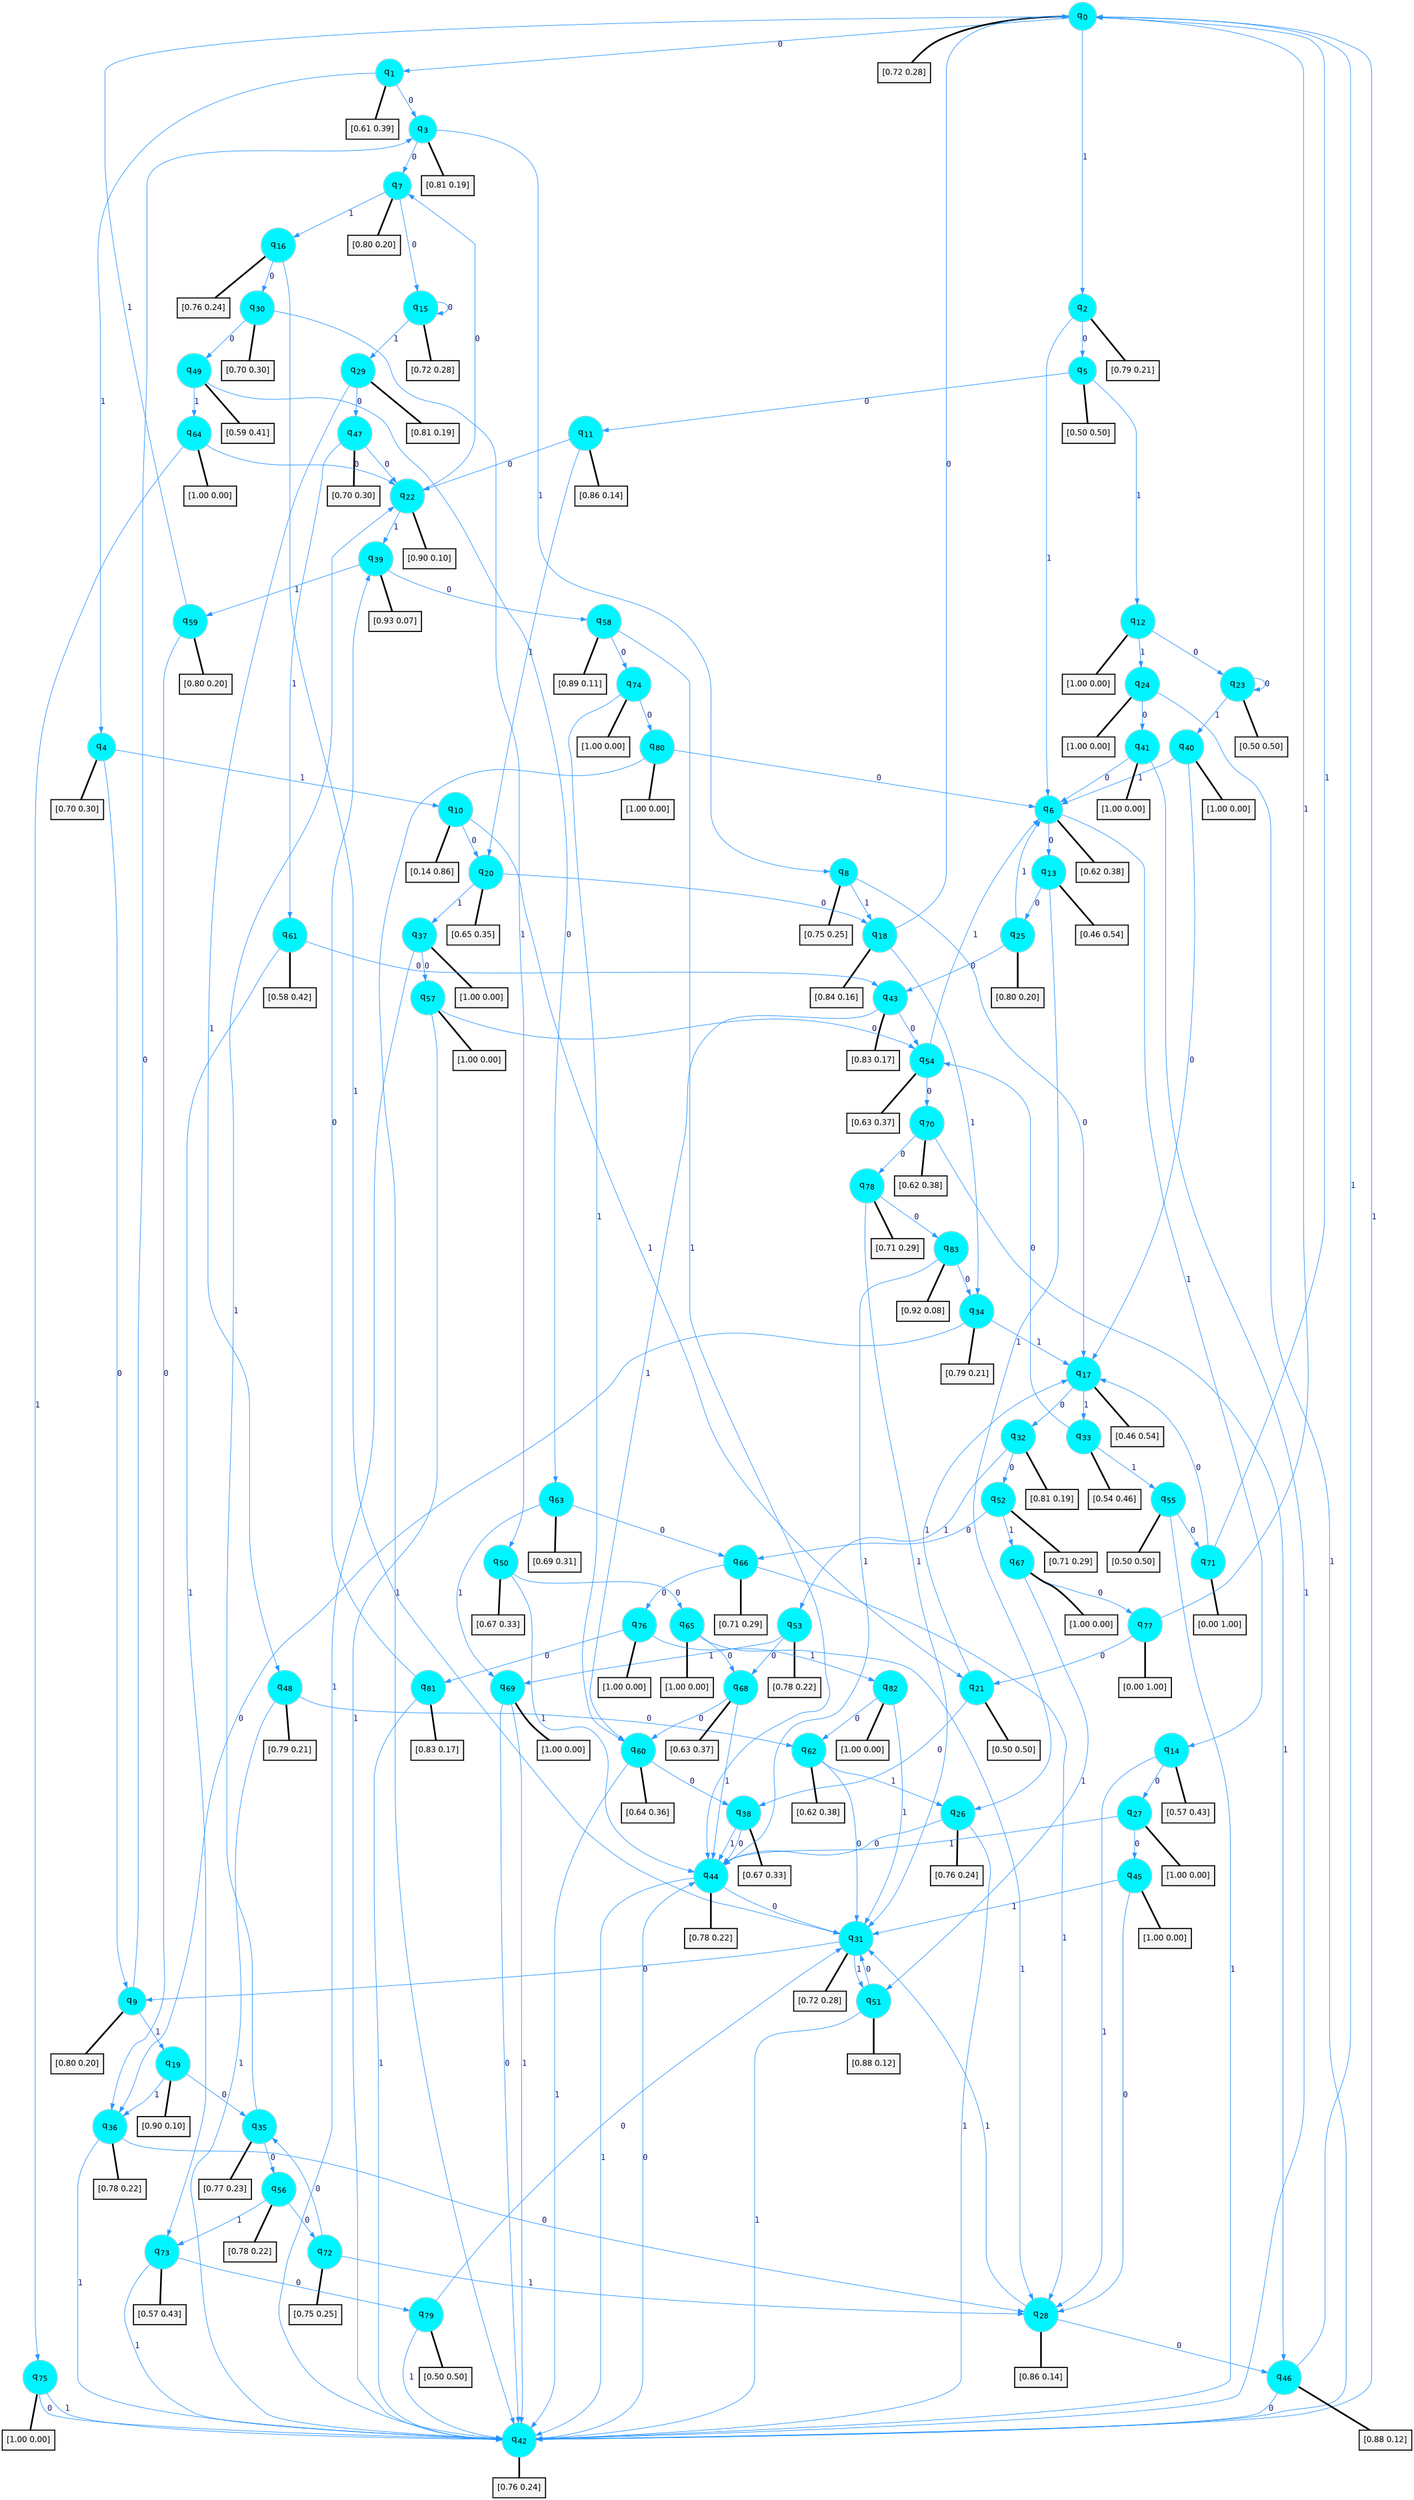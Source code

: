 digraph G {
graph [
bgcolor=transparent, dpi=300, rankdir=TD, size="40,25"];
node [
color=gray, fillcolor=turquoise1, fontcolor=black, fontname=Helvetica, fontsize=16, fontweight=bold, shape=circle, style=filled];
edge [
arrowsize=1, color=dodgerblue1, fontcolor=midnightblue, fontname=courier, fontweight=bold, penwidth=1, style=solid, weight=20];
0[label=<q<SUB>0</SUB>>];
1[label=<q<SUB>1</SUB>>];
2[label=<q<SUB>2</SUB>>];
3[label=<q<SUB>3</SUB>>];
4[label=<q<SUB>4</SUB>>];
5[label=<q<SUB>5</SUB>>];
6[label=<q<SUB>6</SUB>>];
7[label=<q<SUB>7</SUB>>];
8[label=<q<SUB>8</SUB>>];
9[label=<q<SUB>9</SUB>>];
10[label=<q<SUB>10</SUB>>];
11[label=<q<SUB>11</SUB>>];
12[label=<q<SUB>12</SUB>>];
13[label=<q<SUB>13</SUB>>];
14[label=<q<SUB>14</SUB>>];
15[label=<q<SUB>15</SUB>>];
16[label=<q<SUB>16</SUB>>];
17[label=<q<SUB>17</SUB>>];
18[label=<q<SUB>18</SUB>>];
19[label=<q<SUB>19</SUB>>];
20[label=<q<SUB>20</SUB>>];
21[label=<q<SUB>21</SUB>>];
22[label=<q<SUB>22</SUB>>];
23[label=<q<SUB>23</SUB>>];
24[label=<q<SUB>24</SUB>>];
25[label=<q<SUB>25</SUB>>];
26[label=<q<SUB>26</SUB>>];
27[label=<q<SUB>27</SUB>>];
28[label=<q<SUB>28</SUB>>];
29[label=<q<SUB>29</SUB>>];
30[label=<q<SUB>30</SUB>>];
31[label=<q<SUB>31</SUB>>];
32[label=<q<SUB>32</SUB>>];
33[label=<q<SUB>33</SUB>>];
34[label=<q<SUB>34</SUB>>];
35[label=<q<SUB>35</SUB>>];
36[label=<q<SUB>36</SUB>>];
37[label=<q<SUB>37</SUB>>];
38[label=<q<SUB>38</SUB>>];
39[label=<q<SUB>39</SUB>>];
40[label=<q<SUB>40</SUB>>];
41[label=<q<SUB>41</SUB>>];
42[label=<q<SUB>42</SUB>>];
43[label=<q<SUB>43</SUB>>];
44[label=<q<SUB>44</SUB>>];
45[label=<q<SUB>45</SUB>>];
46[label=<q<SUB>46</SUB>>];
47[label=<q<SUB>47</SUB>>];
48[label=<q<SUB>48</SUB>>];
49[label=<q<SUB>49</SUB>>];
50[label=<q<SUB>50</SUB>>];
51[label=<q<SUB>51</SUB>>];
52[label=<q<SUB>52</SUB>>];
53[label=<q<SUB>53</SUB>>];
54[label=<q<SUB>54</SUB>>];
55[label=<q<SUB>55</SUB>>];
56[label=<q<SUB>56</SUB>>];
57[label=<q<SUB>57</SUB>>];
58[label=<q<SUB>58</SUB>>];
59[label=<q<SUB>59</SUB>>];
60[label=<q<SUB>60</SUB>>];
61[label=<q<SUB>61</SUB>>];
62[label=<q<SUB>62</SUB>>];
63[label=<q<SUB>63</SUB>>];
64[label=<q<SUB>64</SUB>>];
65[label=<q<SUB>65</SUB>>];
66[label=<q<SUB>66</SUB>>];
67[label=<q<SUB>67</SUB>>];
68[label=<q<SUB>68</SUB>>];
69[label=<q<SUB>69</SUB>>];
70[label=<q<SUB>70</SUB>>];
71[label=<q<SUB>71</SUB>>];
72[label=<q<SUB>72</SUB>>];
73[label=<q<SUB>73</SUB>>];
74[label=<q<SUB>74</SUB>>];
75[label=<q<SUB>75</SUB>>];
76[label=<q<SUB>76</SUB>>];
77[label=<q<SUB>77</SUB>>];
78[label=<q<SUB>78</SUB>>];
79[label=<q<SUB>79</SUB>>];
80[label=<q<SUB>80</SUB>>];
81[label=<q<SUB>81</SUB>>];
82[label=<q<SUB>82</SUB>>];
83[label=<q<SUB>83</SUB>>];
84[label="[0.72 0.28]", shape=box,fontcolor=black, fontname=Helvetica, fontsize=14, penwidth=2, fillcolor=whitesmoke,color=black];
85[label="[0.61 0.39]", shape=box,fontcolor=black, fontname=Helvetica, fontsize=14, penwidth=2, fillcolor=whitesmoke,color=black];
86[label="[0.79 0.21]", shape=box,fontcolor=black, fontname=Helvetica, fontsize=14, penwidth=2, fillcolor=whitesmoke,color=black];
87[label="[0.81 0.19]", shape=box,fontcolor=black, fontname=Helvetica, fontsize=14, penwidth=2, fillcolor=whitesmoke,color=black];
88[label="[0.70 0.30]", shape=box,fontcolor=black, fontname=Helvetica, fontsize=14, penwidth=2, fillcolor=whitesmoke,color=black];
89[label="[0.50 0.50]", shape=box,fontcolor=black, fontname=Helvetica, fontsize=14, penwidth=2, fillcolor=whitesmoke,color=black];
90[label="[0.62 0.38]", shape=box,fontcolor=black, fontname=Helvetica, fontsize=14, penwidth=2, fillcolor=whitesmoke,color=black];
91[label="[0.80 0.20]", shape=box,fontcolor=black, fontname=Helvetica, fontsize=14, penwidth=2, fillcolor=whitesmoke,color=black];
92[label="[0.75 0.25]", shape=box,fontcolor=black, fontname=Helvetica, fontsize=14, penwidth=2, fillcolor=whitesmoke,color=black];
93[label="[0.80 0.20]", shape=box,fontcolor=black, fontname=Helvetica, fontsize=14, penwidth=2, fillcolor=whitesmoke,color=black];
94[label="[0.14 0.86]", shape=box,fontcolor=black, fontname=Helvetica, fontsize=14, penwidth=2, fillcolor=whitesmoke,color=black];
95[label="[0.86 0.14]", shape=box,fontcolor=black, fontname=Helvetica, fontsize=14, penwidth=2, fillcolor=whitesmoke,color=black];
96[label="[1.00 0.00]", shape=box,fontcolor=black, fontname=Helvetica, fontsize=14, penwidth=2, fillcolor=whitesmoke,color=black];
97[label="[0.46 0.54]", shape=box,fontcolor=black, fontname=Helvetica, fontsize=14, penwidth=2, fillcolor=whitesmoke,color=black];
98[label="[0.57 0.43]", shape=box,fontcolor=black, fontname=Helvetica, fontsize=14, penwidth=2, fillcolor=whitesmoke,color=black];
99[label="[0.72 0.28]", shape=box,fontcolor=black, fontname=Helvetica, fontsize=14, penwidth=2, fillcolor=whitesmoke,color=black];
100[label="[0.76 0.24]", shape=box,fontcolor=black, fontname=Helvetica, fontsize=14, penwidth=2, fillcolor=whitesmoke,color=black];
101[label="[0.46 0.54]", shape=box,fontcolor=black, fontname=Helvetica, fontsize=14, penwidth=2, fillcolor=whitesmoke,color=black];
102[label="[0.84 0.16]", shape=box,fontcolor=black, fontname=Helvetica, fontsize=14, penwidth=2, fillcolor=whitesmoke,color=black];
103[label="[0.90 0.10]", shape=box,fontcolor=black, fontname=Helvetica, fontsize=14, penwidth=2, fillcolor=whitesmoke,color=black];
104[label="[0.65 0.35]", shape=box,fontcolor=black, fontname=Helvetica, fontsize=14, penwidth=2, fillcolor=whitesmoke,color=black];
105[label="[0.50 0.50]", shape=box,fontcolor=black, fontname=Helvetica, fontsize=14, penwidth=2, fillcolor=whitesmoke,color=black];
106[label="[0.90 0.10]", shape=box,fontcolor=black, fontname=Helvetica, fontsize=14, penwidth=2, fillcolor=whitesmoke,color=black];
107[label="[0.50 0.50]", shape=box,fontcolor=black, fontname=Helvetica, fontsize=14, penwidth=2, fillcolor=whitesmoke,color=black];
108[label="[1.00 0.00]", shape=box,fontcolor=black, fontname=Helvetica, fontsize=14, penwidth=2, fillcolor=whitesmoke,color=black];
109[label="[0.80 0.20]", shape=box,fontcolor=black, fontname=Helvetica, fontsize=14, penwidth=2, fillcolor=whitesmoke,color=black];
110[label="[0.76 0.24]", shape=box,fontcolor=black, fontname=Helvetica, fontsize=14, penwidth=2, fillcolor=whitesmoke,color=black];
111[label="[1.00 0.00]", shape=box,fontcolor=black, fontname=Helvetica, fontsize=14, penwidth=2, fillcolor=whitesmoke,color=black];
112[label="[0.86 0.14]", shape=box,fontcolor=black, fontname=Helvetica, fontsize=14, penwidth=2, fillcolor=whitesmoke,color=black];
113[label="[0.81 0.19]", shape=box,fontcolor=black, fontname=Helvetica, fontsize=14, penwidth=2, fillcolor=whitesmoke,color=black];
114[label="[0.70 0.30]", shape=box,fontcolor=black, fontname=Helvetica, fontsize=14, penwidth=2, fillcolor=whitesmoke,color=black];
115[label="[0.72 0.28]", shape=box,fontcolor=black, fontname=Helvetica, fontsize=14, penwidth=2, fillcolor=whitesmoke,color=black];
116[label="[0.81 0.19]", shape=box,fontcolor=black, fontname=Helvetica, fontsize=14, penwidth=2, fillcolor=whitesmoke,color=black];
117[label="[0.54 0.46]", shape=box,fontcolor=black, fontname=Helvetica, fontsize=14, penwidth=2, fillcolor=whitesmoke,color=black];
118[label="[0.79 0.21]", shape=box,fontcolor=black, fontname=Helvetica, fontsize=14, penwidth=2, fillcolor=whitesmoke,color=black];
119[label="[0.77 0.23]", shape=box,fontcolor=black, fontname=Helvetica, fontsize=14, penwidth=2, fillcolor=whitesmoke,color=black];
120[label="[0.78 0.22]", shape=box,fontcolor=black, fontname=Helvetica, fontsize=14, penwidth=2, fillcolor=whitesmoke,color=black];
121[label="[1.00 0.00]", shape=box,fontcolor=black, fontname=Helvetica, fontsize=14, penwidth=2, fillcolor=whitesmoke,color=black];
122[label="[0.67 0.33]", shape=box,fontcolor=black, fontname=Helvetica, fontsize=14, penwidth=2, fillcolor=whitesmoke,color=black];
123[label="[0.93 0.07]", shape=box,fontcolor=black, fontname=Helvetica, fontsize=14, penwidth=2, fillcolor=whitesmoke,color=black];
124[label="[1.00 0.00]", shape=box,fontcolor=black, fontname=Helvetica, fontsize=14, penwidth=2, fillcolor=whitesmoke,color=black];
125[label="[1.00 0.00]", shape=box,fontcolor=black, fontname=Helvetica, fontsize=14, penwidth=2, fillcolor=whitesmoke,color=black];
126[label="[0.76 0.24]", shape=box,fontcolor=black, fontname=Helvetica, fontsize=14, penwidth=2, fillcolor=whitesmoke,color=black];
127[label="[0.83 0.17]", shape=box,fontcolor=black, fontname=Helvetica, fontsize=14, penwidth=2, fillcolor=whitesmoke,color=black];
128[label="[0.78 0.22]", shape=box,fontcolor=black, fontname=Helvetica, fontsize=14, penwidth=2, fillcolor=whitesmoke,color=black];
129[label="[1.00 0.00]", shape=box,fontcolor=black, fontname=Helvetica, fontsize=14, penwidth=2, fillcolor=whitesmoke,color=black];
130[label="[0.88 0.12]", shape=box,fontcolor=black, fontname=Helvetica, fontsize=14, penwidth=2, fillcolor=whitesmoke,color=black];
131[label="[0.70 0.30]", shape=box,fontcolor=black, fontname=Helvetica, fontsize=14, penwidth=2, fillcolor=whitesmoke,color=black];
132[label="[0.79 0.21]", shape=box,fontcolor=black, fontname=Helvetica, fontsize=14, penwidth=2, fillcolor=whitesmoke,color=black];
133[label="[0.59 0.41]", shape=box,fontcolor=black, fontname=Helvetica, fontsize=14, penwidth=2, fillcolor=whitesmoke,color=black];
134[label="[0.67 0.33]", shape=box,fontcolor=black, fontname=Helvetica, fontsize=14, penwidth=2, fillcolor=whitesmoke,color=black];
135[label="[0.88 0.12]", shape=box,fontcolor=black, fontname=Helvetica, fontsize=14, penwidth=2, fillcolor=whitesmoke,color=black];
136[label="[0.71 0.29]", shape=box,fontcolor=black, fontname=Helvetica, fontsize=14, penwidth=2, fillcolor=whitesmoke,color=black];
137[label="[0.78 0.22]", shape=box,fontcolor=black, fontname=Helvetica, fontsize=14, penwidth=2, fillcolor=whitesmoke,color=black];
138[label="[0.63 0.37]", shape=box,fontcolor=black, fontname=Helvetica, fontsize=14, penwidth=2, fillcolor=whitesmoke,color=black];
139[label="[0.50 0.50]", shape=box,fontcolor=black, fontname=Helvetica, fontsize=14, penwidth=2, fillcolor=whitesmoke,color=black];
140[label="[0.78 0.22]", shape=box,fontcolor=black, fontname=Helvetica, fontsize=14, penwidth=2, fillcolor=whitesmoke,color=black];
141[label="[1.00 0.00]", shape=box,fontcolor=black, fontname=Helvetica, fontsize=14, penwidth=2, fillcolor=whitesmoke,color=black];
142[label="[0.89 0.11]", shape=box,fontcolor=black, fontname=Helvetica, fontsize=14, penwidth=2, fillcolor=whitesmoke,color=black];
143[label="[0.80 0.20]", shape=box,fontcolor=black, fontname=Helvetica, fontsize=14, penwidth=2, fillcolor=whitesmoke,color=black];
144[label="[0.64 0.36]", shape=box,fontcolor=black, fontname=Helvetica, fontsize=14, penwidth=2, fillcolor=whitesmoke,color=black];
145[label="[0.58 0.42]", shape=box,fontcolor=black, fontname=Helvetica, fontsize=14, penwidth=2, fillcolor=whitesmoke,color=black];
146[label="[0.62 0.38]", shape=box,fontcolor=black, fontname=Helvetica, fontsize=14, penwidth=2, fillcolor=whitesmoke,color=black];
147[label="[0.69 0.31]", shape=box,fontcolor=black, fontname=Helvetica, fontsize=14, penwidth=2, fillcolor=whitesmoke,color=black];
148[label="[1.00 0.00]", shape=box,fontcolor=black, fontname=Helvetica, fontsize=14, penwidth=2, fillcolor=whitesmoke,color=black];
149[label="[1.00 0.00]", shape=box,fontcolor=black, fontname=Helvetica, fontsize=14, penwidth=2, fillcolor=whitesmoke,color=black];
150[label="[0.71 0.29]", shape=box,fontcolor=black, fontname=Helvetica, fontsize=14, penwidth=2, fillcolor=whitesmoke,color=black];
151[label="[1.00 0.00]", shape=box,fontcolor=black, fontname=Helvetica, fontsize=14, penwidth=2, fillcolor=whitesmoke,color=black];
152[label="[0.63 0.37]", shape=box,fontcolor=black, fontname=Helvetica, fontsize=14, penwidth=2, fillcolor=whitesmoke,color=black];
153[label="[1.00 0.00]", shape=box,fontcolor=black, fontname=Helvetica, fontsize=14, penwidth=2, fillcolor=whitesmoke,color=black];
154[label="[0.62 0.38]", shape=box,fontcolor=black, fontname=Helvetica, fontsize=14, penwidth=2, fillcolor=whitesmoke,color=black];
155[label="[0.00 1.00]", shape=box,fontcolor=black, fontname=Helvetica, fontsize=14, penwidth=2, fillcolor=whitesmoke,color=black];
156[label="[0.75 0.25]", shape=box,fontcolor=black, fontname=Helvetica, fontsize=14, penwidth=2, fillcolor=whitesmoke,color=black];
157[label="[0.57 0.43]", shape=box,fontcolor=black, fontname=Helvetica, fontsize=14, penwidth=2, fillcolor=whitesmoke,color=black];
158[label="[1.00 0.00]", shape=box,fontcolor=black, fontname=Helvetica, fontsize=14, penwidth=2, fillcolor=whitesmoke,color=black];
159[label="[1.00 0.00]", shape=box,fontcolor=black, fontname=Helvetica, fontsize=14, penwidth=2, fillcolor=whitesmoke,color=black];
160[label="[1.00 0.00]", shape=box,fontcolor=black, fontname=Helvetica, fontsize=14, penwidth=2, fillcolor=whitesmoke,color=black];
161[label="[0.00 1.00]", shape=box,fontcolor=black, fontname=Helvetica, fontsize=14, penwidth=2, fillcolor=whitesmoke,color=black];
162[label="[0.71 0.29]", shape=box,fontcolor=black, fontname=Helvetica, fontsize=14, penwidth=2, fillcolor=whitesmoke,color=black];
163[label="[0.50 0.50]", shape=box,fontcolor=black, fontname=Helvetica, fontsize=14, penwidth=2, fillcolor=whitesmoke,color=black];
164[label="[1.00 0.00]", shape=box,fontcolor=black, fontname=Helvetica, fontsize=14, penwidth=2, fillcolor=whitesmoke,color=black];
165[label="[0.83 0.17]", shape=box,fontcolor=black, fontname=Helvetica, fontsize=14, penwidth=2, fillcolor=whitesmoke,color=black];
166[label="[1.00 0.00]", shape=box,fontcolor=black, fontname=Helvetica, fontsize=14, penwidth=2, fillcolor=whitesmoke,color=black];
167[label="[0.92 0.08]", shape=box,fontcolor=black, fontname=Helvetica, fontsize=14, penwidth=2, fillcolor=whitesmoke,color=black];
0->1 [label=0];
0->2 [label=1];
0->84 [arrowhead=none, penwidth=3,color=black];
1->3 [label=0];
1->4 [label=1];
1->85 [arrowhead=none, penwidth=3,color=black];
2->5 [label=0];
2->6 [label=1];
2->86 [arrowhead=none, penwidth=3,color=black];
3->7 [label=0];
3->8 [label=1];
3->87 [arrowhead=none, penwidth=3,color=black];
4->9 [label=0];
4->10 [label=1];
4->88 [arrowhead=none, penwidth=3,color=black];
5->11 [label=0];
5->12 [label=1];
5->89 [arrowhead=none, penwidth=3,color=black];
6->13 [label=0];
6->14 [label=1];
6->90 [arrowhead=none, penwidth=3,color=black];
7->15 [label=0];
7->16 [label=1];
7->91 [arrowhead=none, penwidth=3,color=black];
8->17 [label=0];
8->18 [label=1];
8->92 [arrowhead=none, penwidth=3,color=black];
9->3 [label=0];
9->19 [label=1];
9->93 [arrowhead=none, penwidth=3,color=black];
10->20 [label=0];
10->21 [label=1];
10->94 [arrowhead=none, penwidth=3,color=black];
11->22 [label=0];
11->20 [label=1];
11->95 [arrowhead=none, penwidth=3,color=black];
12->23 [label=0];
12->24 [label=1];
12->96 [arrowhead=none, penwidth=3,color=black];
13->25 [label=0];
13->26 [label=1];
13->97 [arrowhead=none, penwidth=3,color=black];
14->27 [label=0];
14->28 [label=1];
14->98 [arrowhead=none, penwidth=3,color=black];
15->15 [label=0];
15->29 [label=1];
15->99 [arrowhead=none, penwidth=3,color=black];
16->30 [label=0];
16->31 [label=1];
16->100 [arrowhead=none, penwidth=3,color=black];
17->32 [label=0];
17->33 [label=1];
17->101 [arrowhead=none, penwidth=3,color=black];
18->0 [label=0];
18->34 [label=1];
18->102 [arrowhead=none, penwidth=3,color=black];
19->35 [label=0];
19->36 [label=1];
19->103 [arrowhead=none, penwidth=3,color=black];
20->18 [label=0];
20->37 [label=1];
20->104 [arrowhead=none, penwidth=3,color=black];
21->38 [label=0];
21->17 [label=1];
21->105 [arrowhead=none, penwidth=3,color=black];
22->7 [label=0];
22->39 [label=1];
22->106 [arrowhead=none, penwidth=3,color=black];
23->23 [label=0];
23->40 [label=1];
23->107 [arrowhead=none, penwidth=3,color=black];
24->41 [label=0];
24->42 [label=1];
24->108 [arrowhead=none, penwidth=3,color=black];
25->43 [label=0];
25->6 [label=1];
25->109 [arrowhead=none, penwidth=3,color=black];
26->44 [label=0];
26->42 [label=1];
26->110 [arrowhead=none, penwidth=3,color=black];
27->45 [label=0];
27->44 [label=1];
27->111 [arrowhead=none, penwidth=3,color=black];
28->46 [label=0];
28->31 [label=1];
28->112 [arrowhead=none, penwidth=3,color=black];
29->47 [label=0];
29->48 [label=1];
29->113 [arrowhead=none, penwidth=3,color=black];
30->49 [label=0];
30->50 [label=1];
30->114 [arrowhead=none, penwidth=3,color=black];
31->9 [label=0];
31->51 [label=1];
31->115 [arrowhead=none, penwidth=3,color=black];
32->52 [label=0];
32->53 [label=1];
32->116 [arrowhead=none, penwidth=3,color=black];
33->54 [label=0];
33->55 [label=1];
33->117 [arrowhead=none, penwidth=3,color=black];
34->36 [label=0];
34->17 [label=1];
34->118 [arrowhead=none, penwidth=3,color=black];
35->56 [label=0];
35->22 [label=1];
35->119 [arrowhead=none, penwidth=3,color=black];
36->28 [label=0];
36->42 [label=1];
36->120 [arrowhead=none, penwidth=3,color=black];
37->57 [label=0];
37->42 [label=1];
37->121 [arrowhead=none, penwidth=3,color=black];
38->44 [label=0];
38->44 [label=1];
38->122 [arrowhead=none, penwidth=3,color=black];
39->58 [label=0];
39->59 [label=1];
39->123 [arrowhead=none, penwidth=3,color=black];
40->17 [label=0];
40->6 [label=1];
40->124 [arrowhead=none, penwidth=3,color=black];
41->6 [label=0];
41->42 [label=1];
41->125 [arrowhead=none, penwidth=3,color=black];
42->44 [label=0];
42->0 [label=1];
42->126 [arrowhead=none, penwidth=3,color=black];
43->54 [label=0];
43->60 [label=1];
43->127 [arrowhead=none, penwidth=3,color=black];
44->31 [label=0];
44->42 [label=1];
44->128 [arrowhead=none, penwidth=3,color=black];
45->28 [label=0];
45->31 [label=1];
45->129 [arrowhead=none, penwidth=3,color=black];
46->42 [label=0];
46->0 [label=1];
46->130 [arrowhead=none, penwidth=3,color=black];
47->22 [label=0];
47->61 [label=1];
47->131 [arrowhead=none, penwidth=3,color=black];
48->62 [label=0];
48->42 [label=1];
48->132 [arrowhead=none, penwidth=3,color=black];
49->63 [label=0];
49->64 [label=1];
49->133 [arrowhead=none, penwidth=3,color=black];
50->65 [label=0];
50->44 [label=1];
50->134 [arrowhead=none, penwidth=3,color=black];
51->31 [label=0];
51->42 [label=1];
51->135 [arrowhead=none, penwidth=3,color=black];
52->66 [label=0];
52->67 [label=1];
52->136 [arrowhead=none, penwidth=3,color=black];
53->68 [label=0];
53->69 [label=1];
53->137 [arrowhead=none, penwidth=3,color=black];
54->70 [label=0];
54->6 [label=1];
54->138 [arrowhead=none, penwidth=3,color=black];
55->71 [label=0];
55->42 [label=1];
55->139 [arrowhead=none, penwidth=3,color=black];
56->72 [label=0];
56->73 [label=1];
56->140 [arrowhead=none, penwidth=3,color=black];
57->54 [label=0];
57->42 [label=1];
57->141 [arrowhead=none, penwidth=3,color=black];
58->74 [label=0];
58->44 [label=1];
58->142 [arrowhead=none, penwidth=3,color=black];
59->36 [label=0];
59->0 [label=1];
59->143 [arrowhead=none, penwidth=3,color=black];
60->38 [label=0];
60->42 [label=1];
60->144 [arrowhead=none, penwidth=3,color=black];
61->43 [label=0];
61->73 [label=1];
61->145 [arrowhead=none, penwidth=3,color=black];
62->31 [label=0];
62->26 [label=1];
62->146 [arrowhead=none, penwidth=3,color=black];
63->66 [label=0];
63->69 [label=1];
63->147 [arrowhead=none, penwidth=3,color=black];
64->22 [label=0];
64->75 [label=1];
64->148 [arrowhead=none, penwidth=3,color=black];
65->68 [label=0];
65->28 [label=1];
65->149 [arrowhead=none, penwidth=3,color=black];
66->76 [label=0];
66->28 [label=1];
66->150 [arrowhead=none, penwidth=3,color=black];
67->77 [label=0];
67->51 [label=1];
67->151 [arrowhead=none, penwidth=3,color=black];
68->60 [label=0];
68->44 [label=1];
68->152 [arrowhead=none, penwidth=3,color=black];
69->42 [label=0];
69->42 [label=1];
69->153 [arrowhead=none, penwidth=3,color=black];
70->78 [label=0];
70->46 [label=1];
70->154 [arrowhead=none, penwidth=3,color=black];
71->17 [label=0];
71->0 [label=1];
71->155 [arrowhead=none, penwidth=3,color=black];
72->35 [label=0];
72->28 [label=1];
72->156 [arrowhead=none, penwidth=3,color=black];
73->79 [label=0];
73->42 [label=1];
73->157 [arrowhead=none, penwidth=3,color=black];
74->80 [label=0];
74->60 [label=1];
74->158 [arrowhead=none, penwidth=3,color=black];
75->42 [label=0];
75->42 [label=1];
75->159 [arrowhead=none, penwidth=3,color=black];
76->81 [label=0];
76->82 [label=1];
76->160 [arrowhead=none, penwidth=3,color=black];
77->21 [label=0];
77->0 [label=1];
77->161 [arrowhead=none, penwidth=3,color=black];
78->83 [label=0];
78->31 [label=1];
78->162 [arrowhead=none, penwidth=3,color=black];
79->31 [label=0];
79->42 [label=1];
79->163 [arrowhead=none, penwidth=3,color=black];
80->6 [label=0];
80->42 [label=1];
80->164 [arrowhead=none, penwidth=3,color=black];
81->39 [label=0];
81->42 [label=1];
81->165 [arrowhead=none, penwidth=3,color=black];
82->62 [label=0];
82->31 [label=1];
82->166 [arrowhead=none, penwidth=3,color=black];
83->34 [label=0];
83->44 [label=1];
83->167 [arrowhead=none, penwidth=3,color=black];
}

